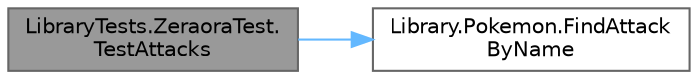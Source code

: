 digraph "LibraryTests.ZeraoraTest.TestAttacks"
{
 // INTERACTIVE_SVG=YES
 // LATEX_PDF_SIZE
  bgcolor="transparent";
  edge [fontname=Helvetica,fontsize=10,labelfontname=Helvetica,labelfontsize=10];
  node [fontname=Helvetica,fontsize=10,shape=box,height=0.2,width=0.4];
  rankdir="LR";
  Node1 [id="Node000001",label="LibraryTests.ZeraoraTest.\lTestAttacks",height=0.2,width=0.4,color="gray40", fillcolor="grey60", style="filled", fontcolor="black",tooltip="Test de los ataques que tiene Zeraora, confirmando que fueron creados correctamente."];
  Node1 -> Node2 [id="edge1_Node000001_Node000002",color="steelblue1",style="solid",tooltip=" "];
  Node2 [id="Node000002",label="Library.Pokemon.FindAttack\lByName",height=0.2,width=0.4,color="grey40", fillcolor="white", style="filled",URL="$classLibrary_1_1Pokemon.html#ab6cbaeb20e371ec9049d2b53ed8c7e8c",tooltip="Busca un ataque dentro de la lista de ataques comparando el nombre."];
}
